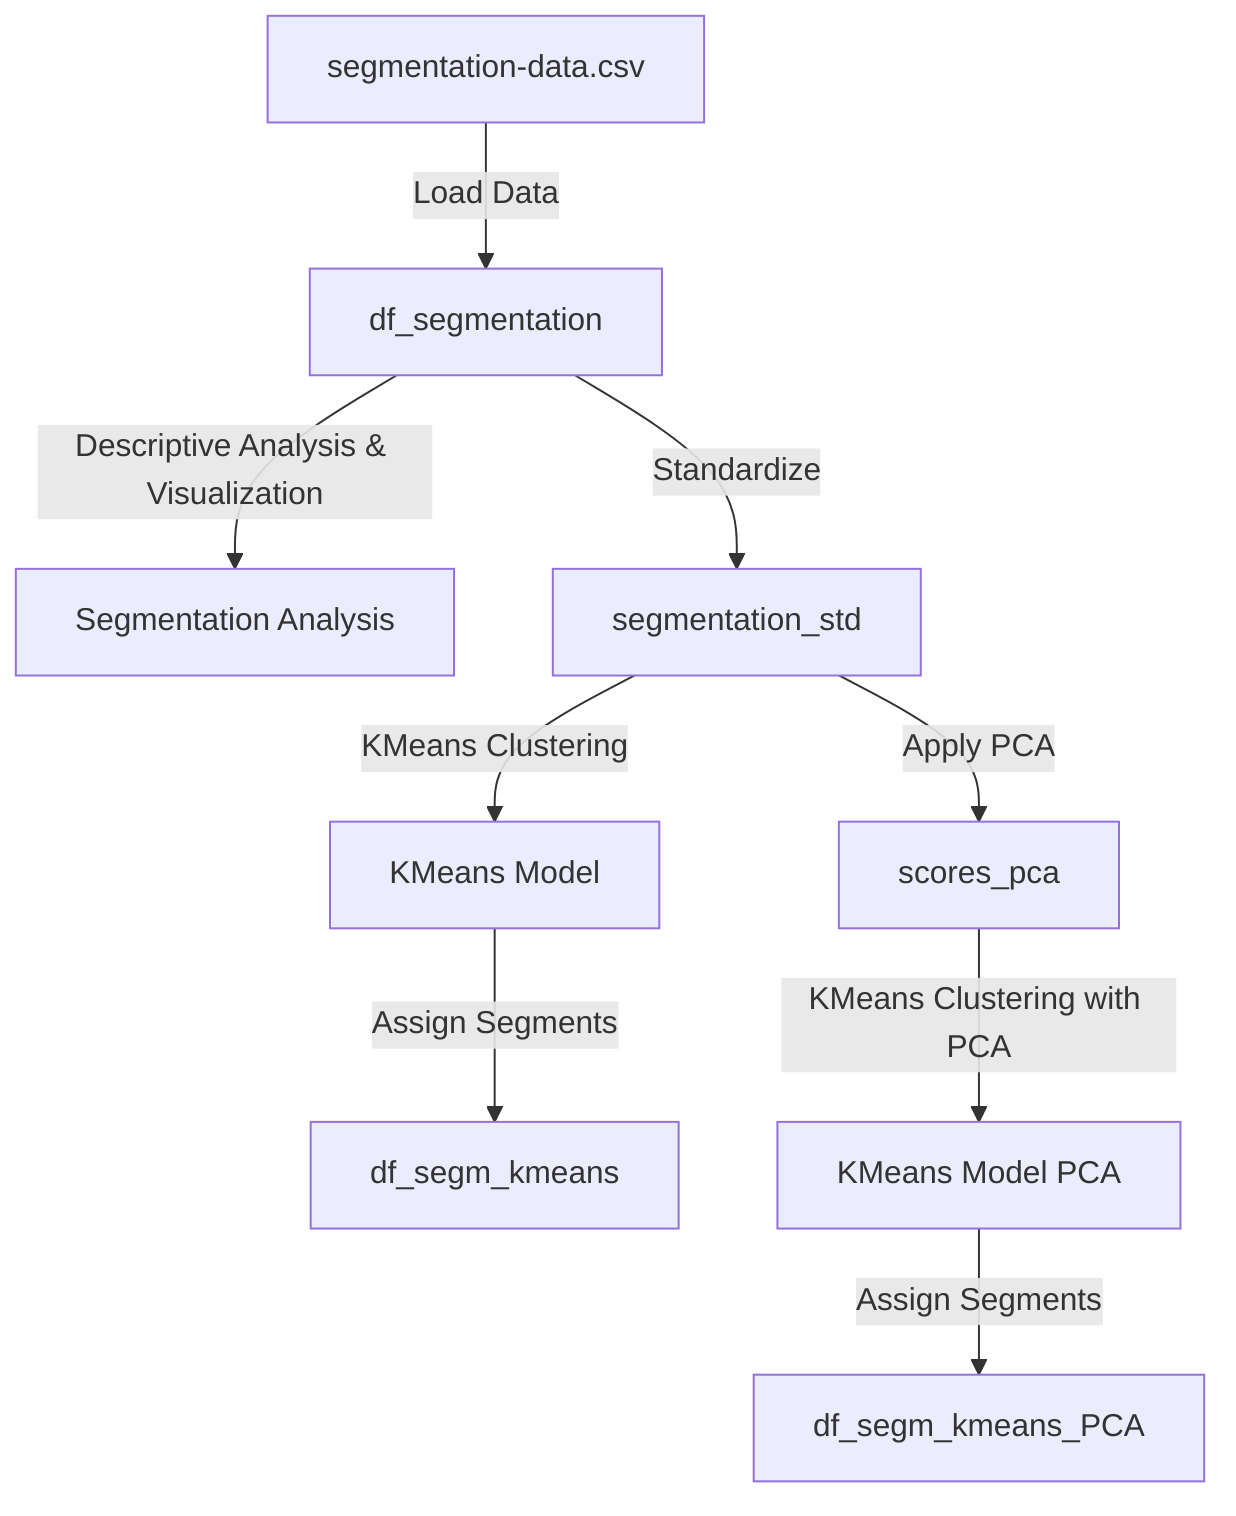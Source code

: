 flowchart TD
    %% Load data from CSV
    A["segmentation-data.csv"] --> |Load Data| B[df_segmentation]
    %% Perform descriptive analysis and visualization
    B --> |Descriptive Analysis & Visualization| C["Segmentation Analysis"]
    %% Standardize the data
    B --> |Standardize| D["segmentation_std"]
    %% PCA transformation
    D --> |Apply PCA| E["scores_pca"]
    %% KMeans clustering without PCA
    D --> |KMeans Clustering| F["KMeans Model"]
    F --> |Assign Segments| G[df_segm_kmeans]
    %% KMeans clustering with PCA
    E --> |KMeans Clustering with PCA| H["KMeans Model PCA"]
    H --> |Assign Segments| I[df_segm_kmeans_PCA]